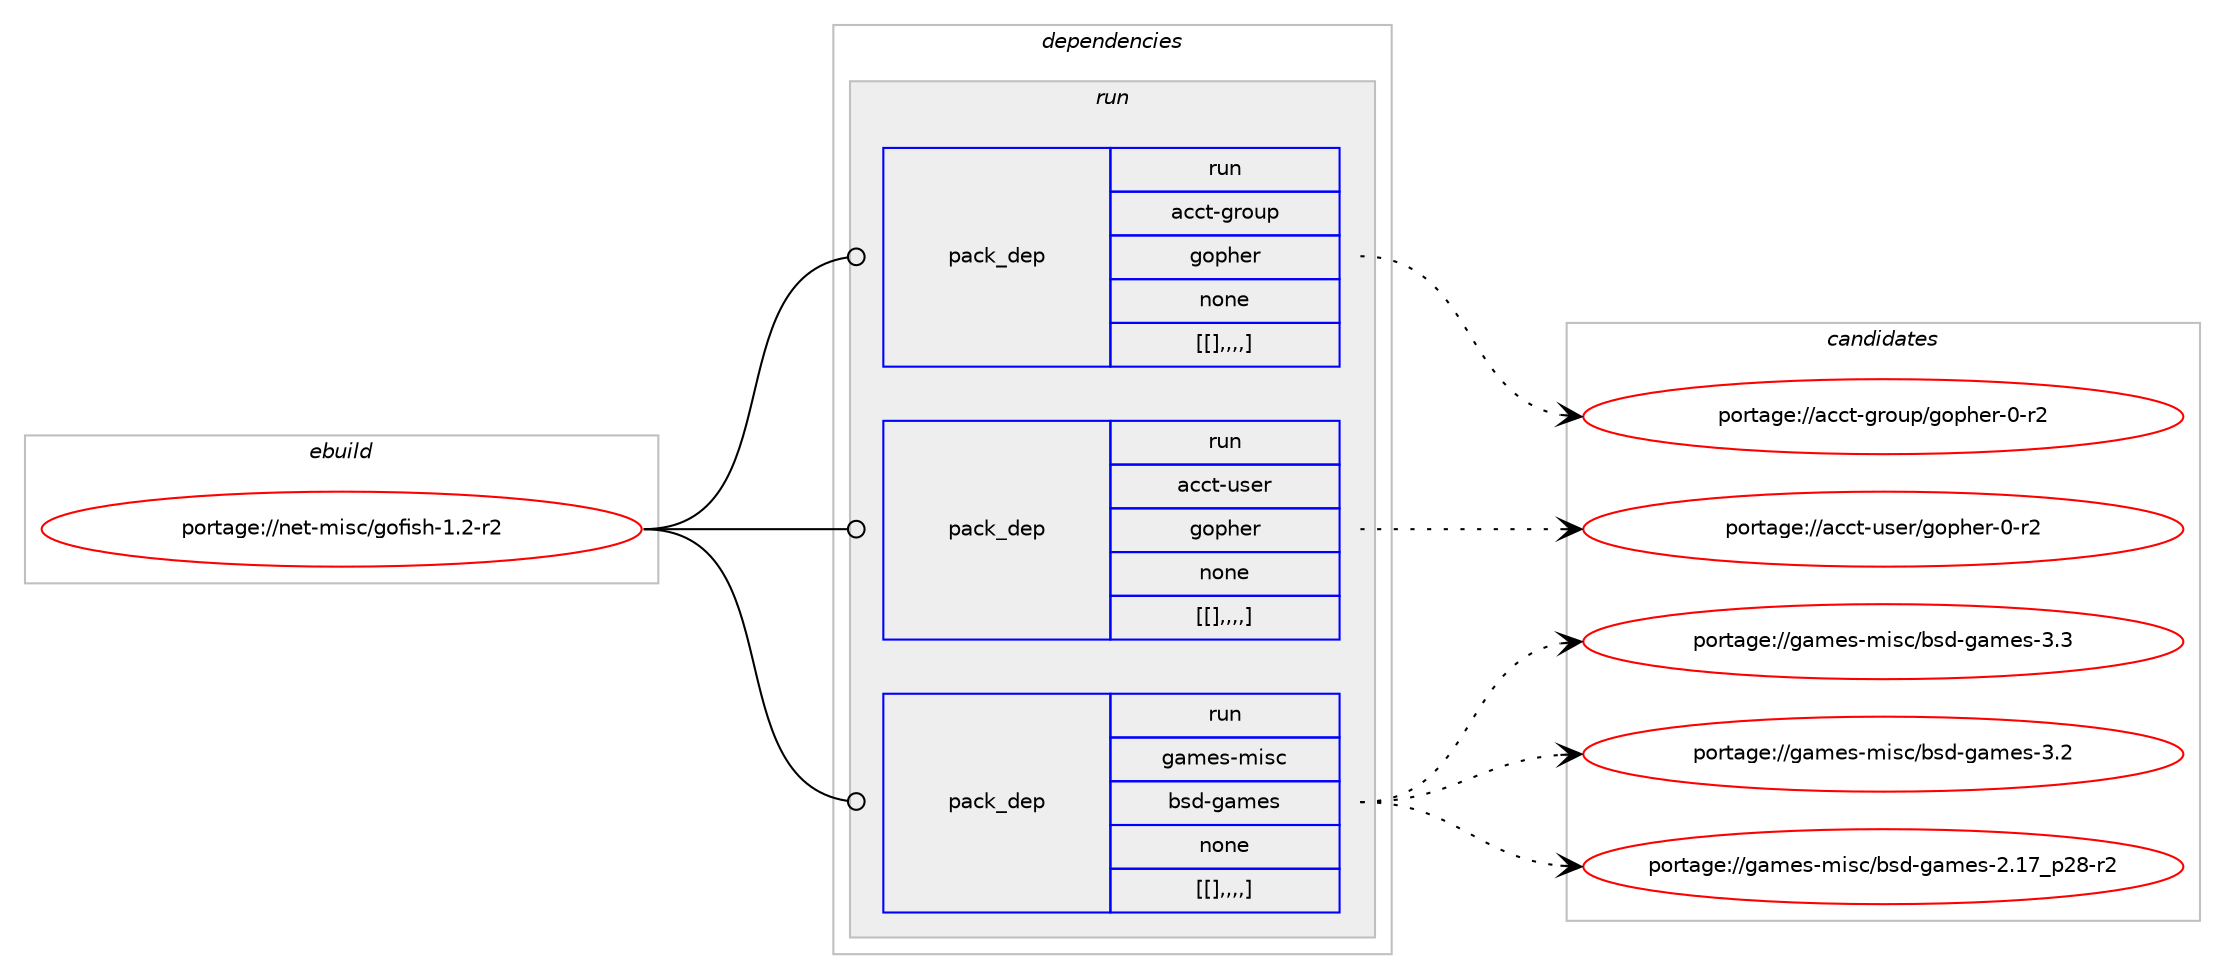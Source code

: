 digraph prolog {

# *************
# Graph options
# *************

newrank=true;
concentrate=true;
compound=true;
graph [rankdir=LR,fontname=Helvetica,fontsize=10,ranksep=1.5];#, ranksep=2.5, nodesep=0.2];
edge  [arrowhead=vee];
node  [fontname=Helvetica,fontsize=10];

# **********
# The ebuild
# **********

subgraph cluster_leftcol {
color=gray;
label=<<i>ebuild</i>>;
id [label="portage://net-misc/gofish-1.2-r2", color=red, width=4, href="../net-misc/gofish-1.2-r2.svg"];
}

# ****************
# The dependencies
# ****************

subgraph cluster_midcol {
color=gray;
label=<<i>dependencies</i>>;
subgraph cluster_compile {
fillcolor="#eeeeee";
style=filled;
label=<<i>compile</i>>;
}
subgraph cluster_compileandrun {
fillcolor="#eeeeee";
style=filled;
label=<<i>compile and run</i>>;
}
subgraph cluster_run {
fillcolor="#eeeeee";
style=filled;
label=<<i>run</i>>;
subgraph pack5922 {
dependency9599 [label=<<TABLE BORDER="0" CELLBORDER="1" CELLSPACING="0" CELLPADDING="4" WIDTH="220"><TR><TD ROWSPAN="6" CELLPADDING="30">pack_dep</TD></TR><TR><TD WIDTH="110">run</TD></TR><TR><TD>acct-group</TD></TR><TR><TD>gopher</TD></TR><TR><TD>none</TD></TR><TR><TD>[[],,,,]</TD></TR></TABLE>>, shape=none, color=blue];
}
id:e -> dependency9599:w [weight=20,style="solid",arrowhead="odot"];
subgraph pack5923 {
dependency9600 [label=<<TABLE BORDER="0" CELLBORDER="1" CELLSPACING="0" CELLPADDING="4" WIDTH="220"><TR><TD ROWSPAN="6" CELLPADDING="30">pack_dep</TD></TR><TR><TD WIDTH="110">run</TD></TR><TR><TD>acct-user</TD></TR><TR><TD>gopher</TD></TR><TR><TD>none</TD></TR><TR><TD>[[],,,,]</TD></TR></TABLE>>, shape=none, color=blue];
}
id:e -> dependency9600:w [weight=20,style="solid",arrowhead="odot"];
subgraph pack5924 {
dependency9601 [label=<<TABLE BORDER="0" CELLBORDER="1" CELLSPACING="0" CELLPADDING="4" WIDTH="220"><TR><TD ROWSPAN="6" CELLPADDING="30">pack_dep</TD></TR><TR><TD WIDTH="110">run</TD></TR><TR><TD>games-misc</TD></TR><TR><TD>bsd-games</TD></TR><TR><TD>none</TD></TR><TR><TD>[[],,,,]</TD></TR></TABLE>>, shape=none, color=blue];
}
id:e -> dependency9601:w [weight=20,style="solid",arrowhead="odot"];
}
}

# **************
# The candidates
# **************

subgraph cluster_choices {
rank=same;
color=gray;
label=<<i>candidates</i>>;

subgraph choice5922 {
color=black;
nodesep=1;
choice979999116451031141111171124710311111210410111445484511450 [label="portage://acct-group/gopher-0-r2", color=red, width=4,href="../acct-group/gopher-0-r2.svg"];
dependency9599:e -> choice979999116451031141111171124710311111210410111445484511450:w [style=dotted,weight="100"];
}
subgraph choice5923 {
color=black;
nodesep=1;
choice979999116451171151011144710311111210410111445484511450 [label="portage://acct-user/gopher-0-r2", color=red, width=4,href="../acct-user/gopher-0-r2.svg"];
dependency9600:e -> choice979999116451171151011144710311111210410111445484511450:w [style=dotted,weight="100"];
}
subgraph choice5924 {
color=black;
nodesep=1;
choice1039710910111545109105115994798115100451039710910111545514651 [label="portage://games-misc/bsd-games-3.3", color=red, width=4,href="../games-misc/bsd-games-3.3.svg"];
choice1039710910111545109105115994798115100451039710910111545514650 [label="portage://games-misc/bsd-games-3.2", color=red, width=4,href="../games-misc/bsd-games-3.2.svg"];
choice1039710910111545109105115994798115100451039710910111545504649559511250564511450 [label="portage://games-misc/bsd-games-2.17_p28-r2", color=red, width=4,href="../games-misc/bsd-games-2.17_p28-r2.svg"];
dependency9601:e -> choice1039710910111545109105115994798115100451039710910111545514651:w [style=dotted,weight="100"];
dependency9601:e -> choice1039710910111545109105115994798115100451039710910111545514650:w [style=dotted,weight="100"];
dependency9601:e -> choice1039710910111545109105115994798115100451039710910111545504649559511250564511450:w [style=dotted,weight="100"];
}
}

}
